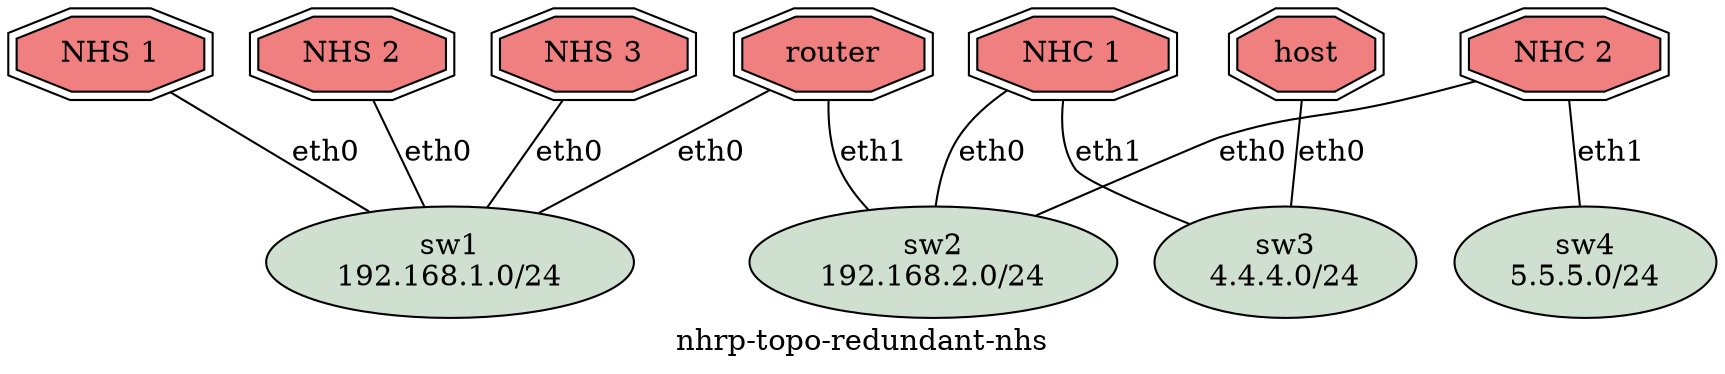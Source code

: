 ## Color coding:
#########################
##  Main FRR: #f08080  red
##  Switches: #d0e0d0  gray
##  RIP:      #19e3d9  Cyan
##  RIPng:    #fcb314  dark yellow
##  OSPFv2:   #32b835  Green
##  OSPFv3:   #19e3d9  Cyan
##  ISIS IPv4 #fcb314  dark yellow
##  ISIS IPv6 #9a81ec  purple
##  BGP IPv4  #eee3d3  beige
##  BGP IPv6  #fdff00  yellow
##### Colors (see http://www.color-hex.com/)

graph template {
  label="nhrp-topo-redundant-nhs";

  # Routers
  nhs1 [
    shape=doubleoctagon,
    label="NHS 1",
    fillcolor="#f08080",
    style=filled,
  ];
  nhs2 [
    shape=doubleoctagon
    label="NHS 2",
    fillcolor="#f08080",
    style=filled,
  ];
  nhs3 [
    shape=doubleoctagon
    label="NHS 3",
    fillcolor="#f08080",
    style=filled,
  ];
  nhc1 [
    shape=doubleoctagon
    label="NHC 1",
    fillcolor="#f08080",
    style=filled,
  ];
  nhc2 [
    shape=doubleoctagon
    label="NHC 2",
    fillcolor="#f08080",
    style=filled,
  ];
  router [
    shape=doubleoctagon
    label="router",
    fillcolor="#f08080",
    style=filled,
  ];
  host [
    shape=doubleoctagon
    label="host",
    fillcolor="#f08080",
    style=filled,
  ];

  # Switches
  sw1 [
    shape=oval,
    label="sw1\n192.168.1.0/24",
    fillcolor="#d0e0d0",
    style=filled,
  ];
  sw2 [
    shape=oval,
    label="sw2\n192.168.2.0/24",
    fillcolor="#d0e0d0",
    style=filled,
  ];
  sw3 [
    shape=oval,
    label="sw3\n4.4.4.0/24",
    fillcolor="#d0e0d0",
    style=filled,
  ];
  sw4 [
    shape=oval,
    label="sw4\n5.5.5.0/24",
    fillcolor="#d0e0d0",
    style=filled,
  ];

  # Connections
  nhs1 -- sw1 [label="eth0"];
  nhs2 -- sw1 [label="eth0"];
  nhs3 -- sw1 [label="eth0"];
  router -- sw1 [label="eth0"];

  nhc1 -- sw2 [label="eth0"];
  nhc2 -- sw2 [label="eth0"];
  router -- sw2 [label="eth1"];

  nhc1 -- sw3 [label="eth1"];
  host -- sw3 [label="eth0"];

  nhc2 -- sw4 [label="eth1"];

}
